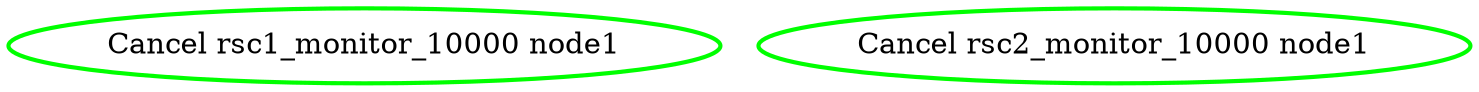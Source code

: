 digraph "g" {
"Cancel rsc1_monitor_10000 node1" [ style=bold color="green" fontcolor="black"]
"Cancel rsc2_monitor_10000 node1" [ style=bold color="green" fontcolor="black"]
}

